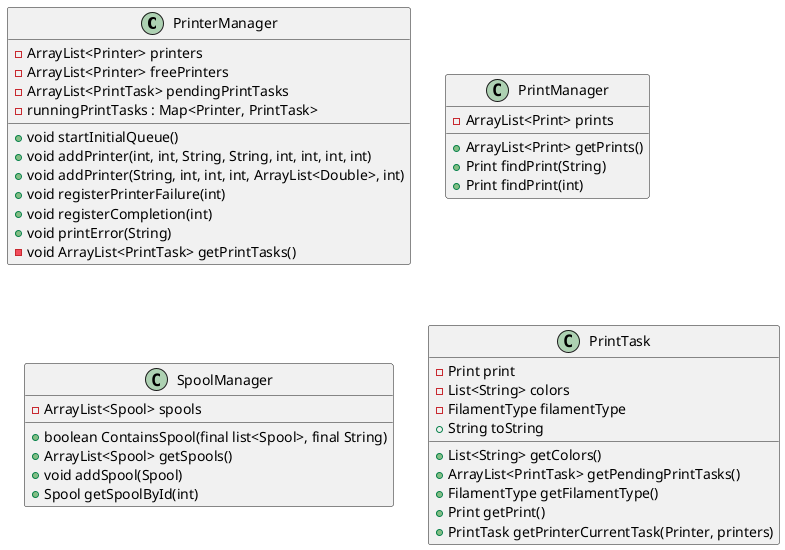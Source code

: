 @startuml
'https://plantuml.com/class-diagram
class PrinterManager{
-ArrayList<Printer> printers
-ArrayList<Printer> freePrinters
-ArrayList<PrintTask> pendingPrintTasks
-runningPrintTasks : Map<Printer, PrintTask>
+void startInitialQueue()
+void addPrinter(int, int, String, String, int, int, int, int)
+void addPrinter(String, int, int, int, ArrayList<Double>, int)
+void registerPrinterFailure(int)
+void registerCompletion(int)
+void printError(String)
-void ArrayList<PrintTask> getPrintTasks()
}

class PrintManager{
-ArrayList<Print> prints
+ArrayList<Print> getPrints()
+Print findPrint(String)
+Print findPrint(int)
}

class SpoolManager{
-ArrayList<Spool> spools
+boolean ContainsSpool(final list<Spool>, final String)
+ArrayList<Spool> getSpools()
+void addSpool(Spool)
+Spool getSpoolById(int)
}

class PrintTask{
-Print print
-List<String> colors
-FilamentType filamentType
+String toString
+List<String> getColors()
+ArrayList<PrintTask> getPendingPrintTasks()
+FilamentType getFilamentType()
+Print getPrint()
+PrintTask getPrinterCurrentTask(Printer, printers)
}

@enduml